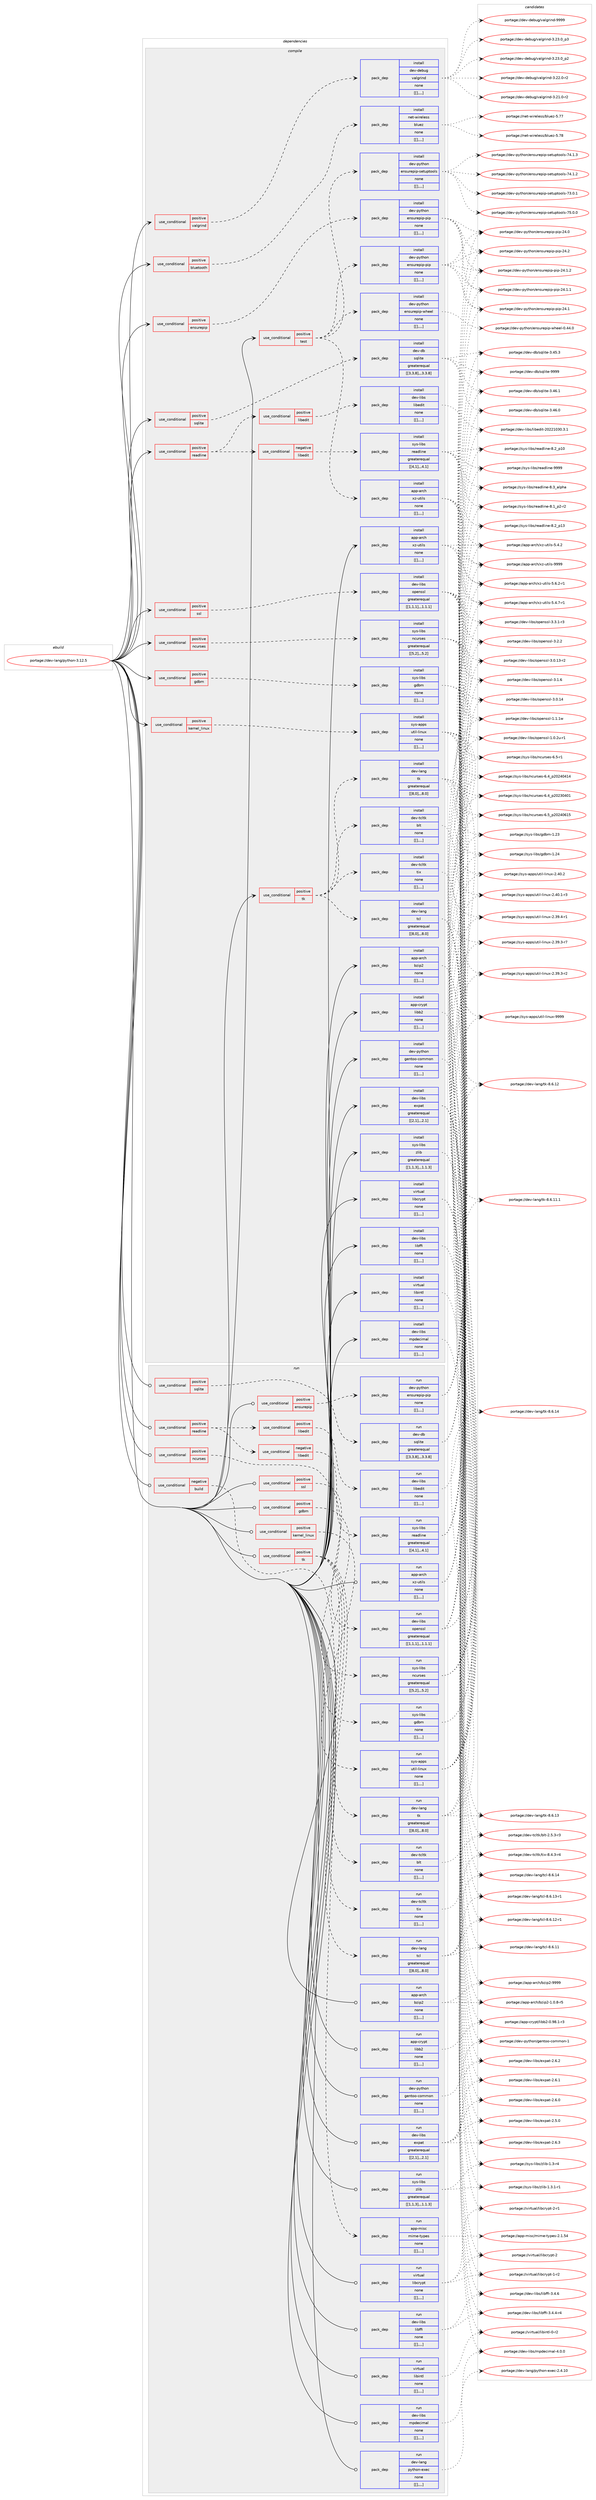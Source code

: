 digraph prolog {

# *************
# Graph options
# *************

newrank=true;
concentrate=true;
compound=true;
graph [rankdir=LR,fontname=Helvetica,fontsize=10,ranksep=1.5];#, ranksep=2.5, nodesep=0.2];
edge  [arrowhead=vee];
node  [fontname=Helvetica,fontsize=10];

# **********
# The ebuild
# **********

subgraph cluster_leftcol {
color=gray;
label=<<i>ebuild</i>>;
id [label="portage://dev-lang/python-3.12.5", color=red, width=4, href="../dev-lang/python-3.12.5.svg"];
}

# ****************
# The dependencies
# ****************

subgraph cluster_midcol {
color=gray;
label=<<i>dependencies</i>>;
subgraph cluster_compile {
fillcolor="#eeeeee";
style=filled;
label=<<i>compile</i>>;
subgraph cond24166 {
dependency101948 [label=<<TABLE BORDER="0" CELLBORDER="1" CELLSPACING="0" CELLPADDING="4"><TR><TD ROWSPAN="3" CELLPADDING="10">use_conditional</TD></TR><TR><TD>positive</TD></TR><TR><TD>bluetooth</TD></TR></TABLE>>, shape=none, color=red];
subgraph pack76703 {
dependency101949 [label=<<TABLE BORDER="0" CELLBORDER="1" CELLSPACING="0" CELLPADDING="4" WIDTH="220"><TR><TD ROWSPAN="6" CELLPADDING="30">pack_dep</TD></TR><TR><TD WIDTH="110">install</TD></TR><TR><TD>net-wireless</TD></TR><TR><TD>bluez</TD></TR><TR><TD>none</TD></TR><TR><TD>[[],,,,]</TD></TR></TABLE>>, shape=none, color=blue];
}
dependency101948:e -> dependency101949:w [weight=20,style="dashed",arrowhead="vee"];
}
id:e -> dependency101948:w [weight=20,style="solid",arrowhead="vee"];
subgraph cond24167 {
dependency101950 [label=<<TABLE BORDER="0" CELLBORDER="1" CELLSPACING="0" CELLPADDING="4"><TR><TD ROWSPAN="3" CELLPADDING="10">use_conditional</TD></TR><TR><TD>positive</TD></TR><TR><TD>ensurepip</TD></TR></TABLE>>, shape=none, color=red];
subgraph pack76704 {
dependency101951 [label=<<TABLE BORDER="0" CELLBORDER="1" CELLSPACING="0" CELLPADDING="4" WIDTH="220"><TR><TD ROWSPAN="6" CELLPADDING="30">pack_dep</TD></TR><TR><TD WIDTH="110">install</TD></TR><TR><TD>dev-python</TD></TR><TR><TD>ensurepip-pip</TD></TR><TR><TD>none</TD></TR><TR><TD>[[],,,,]</TD></TR></TABLE>>, shape=none, color=blue];
}
dependency101950:e -> dependency101951:w [weight=20,style="dashed",arrowhead="vee"];
}
id:e -> dependency101950:w [weight=20,style="solid",arrowhead="vee"];
subgraph cond24168 {
dependency101952 [label=<<TABLE BORDER="0" CELLBORDER="1" CELLSPACING="0" CELLPADDING="4"><TR><TD ROWSPAN="3" CELLPADDING="10">use_conditional</TD></TR><TR><TD>positive</TD></TR><TR><TD>gdbm</TD></TR></TABLE>>, shape=none, color=red];
subgraph pack76705 {
dependency101953 [label=<<TABLE BORDER="0" CELLBORDER="1" CELLSPACING="0" CELLPADDING="4" WIDTH="220"><TR><TD ROWSPAN="6" CELLPADDING="30">pack_dep</TD></TR><TR><TD WIDTH="110">install</TD></TR><TR><TD>sys-libs</TD></TR><TR><TD>gdbm</TD></TR><TR><TD>none</TD></TR><TR><TD>[[],,,,]</TD></TR></TABLE>>, shape=none, color=blue];
}
dependency101952:e -> dependency101953:w [weight=20,style="dashed",arrowhead="vee"];
}
id:e -> dependency101952:w [weight=20,style="solid",arrowhead="vee"];
subgraph cond24169 {
dependency101954 [label=<<TABLE BORDER="0" CELLBORDER="1" CELLSPACING="0" CELLPADDING="4"><TR><TD ROWSPAN="3" CELLPADDING="10">use_conditional</TD></TR><TR><TD>positive</TD></TR><TR><TD>kernel_linux</TD></TR></TABLE>>, shape=none, color=red];
subgraph pack76706 {
dependency101955 [label=<<TABLE BORDER="0" CELLBORDER="1" CELLSPACING="0" CELLPADDING="4" WIDTH="220"><TR><TD ROWSPAN="6" CELLPADDING="30">pack_dep</TD></TR><TR><TD WIDTH="110">install</TD></TR><TR><TD>sys-apps</TD></TR><TR><TD>util-linux</TD></TR><TR><TD>none</TD></TR><TR><TD>[[],,,,]</TD></TR></TABLE>>, shape=none, color=blue];
}
dependency101954:e -> dependency101955:w [weight=20,style="dashed",arrowhead="vee"];
}
id:e -> dependency101954:w [weight=20,style="solid",arrowhead="vee"];
subgraph cond24170 {
dependency101956 [label=<<TABLE BORDER="0" CELLBORDER="1" CELLSPACING="0" CELLPADDING="4"><TR><TD ROWSPAN="3" CELLPADDING="10">use_conditional</TD></TR><TR><TD>positive</TD></TR><TR><TD>ncurses</TD></TR></TABLE>>, shape=none, color=red];
subgraph pack76707 {
dependency101957 [label=<<TABLE BORDER="0" CELLBORDER="1" CELLSPACING="0" CELLPADDING="4" WIDTH="220"><TR><TD ROWSPAN="6" CELLPADDING="30">pack_dep</TD></TR><TR><TD WIDTH="110">install</TD></TR><TR><TD>sys-libs</TD></TR><TR><TD>ncurses</TD></TR><TR><TD>greaterequal</TD></TR><TR><TD>[[5,2],,,5.2]</TD></TR></TABLE>>, shape=none, color=blue];
}
dependency101956:e -> dependency101957:w [weight=20,style="dashed",arrowhead="vee"];
}
id:e -> dependency101956:w [weight=20,style="solid",arrowhead="vee"];
subgraph cond24171 {
dependency101958 [label=<<TABLE BORDER="0" CELLBORDER="1" CELLSPACING="0" CELLPADDING="4"><TR><TD ROWSPAN="3" CELLPADDING="10">use_conditional</TD></TR><TR><TD>positive</TD></TR><TR><TD>readline</TD></TR></TABLE>>, shape=none, color=red];
subgraph cond24172 {
dependency101959 [label=<<TABLE BORDER="0" CELLBORDER="1" CELLSPACING="0" CELLPADDING="4"><TR><TD ROWSPAN="3" CELLPADDING="10">use_conditional</TD></TR><TR><TD>negative</TD></TR><TR><TD>libedit</TD></TR></TABLE>>, shape=none, color=red];
subgraph pack76708 {
dependency101960 [label=<<TABLE BORDER="0" CELLBORDER="1" CELLSPACING="0" CELLPADDING="4" WIDTH="220"><TR><TD ROWSPAN="6" CELLPADDING="30">pack_dep</TD></TR><TR><TD WIDTH="110">install</TD></TR><TR><TD>sys-libs</TD></TR><TR><TD>readline</TD></TR><TR><TD>greaterequal</TD></TR><TR><TD>[[4,1],,,4.1]</TD></TR></TABLE>>, shape=none, color=blue];
}
dependency101959:e -> dependency101960:w [weight=20,style="dashed",arrowhead="vee"];
}
dependency101958:e -> dependency101959:w [weight=20,style="dashed",arrowhead="vee"];
subgraph cond24173 {
dependency101961 [label=<<TABLE BORDER="0" CELLBORDER="1" CELLSPACING="0" CELLPADDING="4"><TR><TD ROWSPAN="3" CELLPADDING="10">use_conditional</TD></TR><TR><TD>positive</TD></TR><TR><TD>libedit</TD></TR></TABLE>>, shape=none, color=red];
subgraph pack76709 {
dependency101962 [label=<<TABLE BORDER="0" CELLBORDER="1" CELLSPACING="0" CELLPADDING="4" WIDTH="220"><TR><TD ROWSPAN="6" CELLPADDING="30">pack_dep</TD></TR><TR><TD WIDTH="110">install</TD></TR><TR><TD>dev-libs</TD></TR><TR><TD>libedit</TD></TR><TR><TD>none</TD></TR><TR><TD>[[],,,,]</TD></TR></TABLE>>, shape=none, color=blue];
}
dependency101961:e -> dependency101962:w [weight=20,style="dashed",arrowhead="vee"];
}
dependency101958:e -> dependency101961:w [weight=20,style="dashed",arrowhead="vee"];
}
id:e -> dependency101958:w [weight=20,style="solid",arrowhead="vee"];
subgraph cond24174 {
dependency101963 [label=<<TABLE BORDER="0" CELLBORDER="1" CELLSPACING="0" CELLPADDING="4"><TR><TD ROWSPAN="3" CELLPADDING="10">use_conditional</TD></TR><TR><TD>positive</TD></TR><TR><TD>sqlite</TD></TR></TABLE>>, shape=none, color=red];
subgraph pack76710 {
dependency101964 [label=<<TABLE BORDER="0" CELLBORDER="1" CELLSPACING="0" CELLPADDING="4" WIDTH="220"><TR><TD ROWSPAN="6" CELLPADDING="30">pack_dep</TD></TR><TR><TD WIDTH="110">install</TD></TR><TR><TD>dev-db</TD></TR><TR><TD>sqlite</TD></TR><TR><TD>greaterequal</TD></TR><TR><TD>[[3,3,8],,,3.3.8]</TD></TR></TABLE>>, shape=none, color=blue];
}
dependency101963:e -> dependency101964:w [weight=20,style="dashed",arrowhead="vee"];
}
id:e -> dependency101963:w [weight=20,style="solid",arrowhead="vee"];
subgraph cond24175 {
dependency101965 [label=<<TABLE BORDER="0" CELLBORDER="1" CELLSPACING="0" CELLPADDING="4"><TR><TD ROWSPAN="3" CELLPADDING="10">use_conditional</TD></TR><TR><TD>positive</TD></TR><TR><TD>ssl</TD></TR></TABLE>>, shape=none, color=red];
subgraph pack76711 {
dependency101966 [label=<<TABLE BORDER="0" CELLBORDER="1" CELLSPACING="0" CELLPADDING="4" WIDTH="220"><TR><TD ROWSPAN="6" CELLPADDING="30">pack_dep</TD></TR><TR><TD WIDTH="110">install</TD></TR><TR><TD>dev-libs</TD></TR><TR><TD>openssl</TD></TR><TR><TD>greaterequal</TD></TR><TR><TD>[[1,1,1],,,1.1.1]</TD></TR></TABLE>>, shape=none, color=blue];
}
dependency101965:e -> dependency101966:w [weight=20,style="dashed",arrowhead="vee"];
}
id:e -> dependency101965:w [weight=20,style="solid",arrowhead="vee"];
subgraph cond24176 {
dependency101967 [label=<<TABLE BORDER="0" CELLBORDER="1" CELLSPACING="0" CELLPADDING="4"><TR><TD ROWSPAN="3" CELLPADDING="10">use_conditional</TD></TR><TR><TD>positive</TD></TR><TR><TD>test</TD></TR></TABLE>>, shape=none, color=red];
subgraph pack76712 {
dependency101968 [label=<<TABLE BORDER="0" CELLBORDER="1" CELLSPACING="0" CELLPADDING="4" WIDTH="220"><TR><TD ROWSPAN="6" CELLPADDING="30">pack_dep</TD></TR><TR><TD WIDTH="110">install</TD></TR><TR><TD>app-arch</TD></TR><TR><TD>xz-utils</TD></TR><TR><TD>none</TD></TR><TR><TD>[[],,,,]</TD></TR></TABLE>>, shape=none, color=blue];
}
dependency101967:e -> dependency101968:w [weight=20,style="dashed",arrowhead="vee"];
subgraph pack76713 {
dependency101969 [label=<<TABLE BORDER="0" CELLBORDER="1" CELLSPACING="0" CELLPADDING="4" WIDTH="220"><TR><TD ROWSPAN="6" CELLPADDING="30">pack_dep</TD></TR><TR><TD WIDTH="110">install</TD></TR><TR><TD>dev-python</TD></TR><TR><TD>ensurepip-pip</TD></TR><TR><TD>none</TD></TR><TR><TD>[[],,,,]</TD></TR></TABLE>>, shape=none, color=blue];
}
dependency101967:e -> dependency101969:w [weight=20,style="dashed",arrowhead="vee"];
subgraph pack76714 {
dependency101970 [label=<<TABLE BORDER="0" CELLBORDER="1" CELLSPACING="0" CELLPADDING="4" WIDTH="220"><TR><TD ROWSPAN="6" CELLPADDING="30">pack_dep</TD></TR><TR><TD WIDTH="110">install</TD></TR><TR><TD>dev-python</TD></TR><TR><TD>ensurepip-setuptools</TD></TR><TR><TD>none</TD></TR><TR><TD>[[],,,,]</TD></TR></TABLE>>, shape=none, color=blue];
}
dependency101967:e -> dependency101970:w [weight=20,style="dashed",arrowhead="vee"];
subgraph pack76715 {
dependency101971 [label=<<TABLE BORDER="0" CELLBORDER="1" CELLSPACING="0" CELLPADDING="4" WIDTH="220"><TR><TD ROWSPAN="6" CELLPADDING="30">pack_dep</TD></TR><TR><TD WIDTH="110">install</TD></TR><TR><TD>dev-python</TD></TR><TR><TD>ensurepip-wheel</TD></TR><TR><TD>none</TD></TR><TR><TD>[[],,,,]</TD></TR></TABLE>>, shape=none, color=blue];
}
dependency101967:e -> dependency101971:w [weight=20,style="dashed",arrowhead="vee"];
}
id:e -> dependency101967:w [weight=20,style="solid",arrowhead="vee"];
subgraph cond24177 {
dependency101972 [label=<<TABLE BORDER="0" CELLBORDER="1" CELLSPACING="0" CELLPADDING="4"><TR><TD ROWSPAN="3" CELLPADDING="10">use_conditional</TD></TR><TR><TD>positive</TD></TR><TR><TD>tk</TD></TR></TABLE>>, shape=none, color=red];
subgraph pack76716 {
dependency101973 [label=<<TABLE BORDER="0" CELLBORDER="1" CELLSPACING="0" CELLPADDING="4" WIDTH="220"><TR><TD ROWSPAN="6" CELLPADDING="30">pack_dep</TD></TR><TR><TD WIDTH="110">install</TD></TR><TR><TD>dev-lang</TD></TR><TR><TD>tcl</TD></TR><TR><TD>greaterequal</TD></TR><TR><TD>[[8,0],,,8.0]</TD></TR></TABLE>>, shape=none, color=blue];
}
dependency101972:e -> dependency101973:w [weight=20,style="dashed",arrowhead="vee"];
subgraph pack76717 {
dependency101974 [label=<<TABLE BORDER="0" CELLBORDER="1" CELLSPACING="0" CELLPADDING="4" WIDTH="220"><TR><TD ROWSPAN="6" CELLPADDING="30">pack_dep</TD></TR><TR><TD WIDTH="110">install</TD></TR><TR><TD>dev-lang</TD></TR><TR><TD>tk</TD></TR><TR><TD>greaterequal</TD></TR><TR><TD>[[8,0],,,8.0]</TD></TR></TABLE>>, shape=none, color=blue];
}
dependency101972:e -> dependency101974:w [weight=20,style="dashed",arrowhead="vee"];
subgraph pack76718 {
dependency101975 [label=<<TABLE BORDER="0" CELLBORDER="1" CELLSPACING="0" CELLPADDING="4" WIDTH="220"><TR><TD ROWSPAN="6" CELLPADDING="30">pack_dep</TD></TR><TR><TD WIDTH="110">install</TD></TR><TR><TD>dev-tcltk</TD></TR><TR><TD>blt</TD></TR><TR><TD>none</TD></TR><TR><TD>[[],,,,]</TD></TR></TABLE>>, shape=none, color=blue];
}
dependency101972:e -> dependency101975:w [weight=20,style="dashed",arrowhead="vee"];
subgraph pack76719 {
dependency101976 [label=<<TABLE BORDER="0" CELLBORDER="1" CELLSPACING="0" CELLPADDING="4" WIDTH="220"><TR><TD ROWSPAN="6" CELLPADDING="30">pack_dep</TD></TR><TR><TD WIDTH="110">install</TD></TR><TR><TD>dev-tcltk</TD></TR><TR><TD>tix</TD></TR><TR><TD>none</TD></TR><TR><TD>[[],,,,]</TD></TR></TABLE>>, shape=none, color=blue];
}
dependency101972:e -> dependency101976:w [weight=20,style="dashed",arrowhead="vee"];
}
id:e -> dependency101972:w [weight=20,style="solid",arrowhead="vee"];
subgraph cond24178 {
dependency101977 [label=<<TABLE BORDER="0" CELLBORDER="1" CELLSPACING="0" CELLPADDING="4"><TR><TD ROWSPAN="3" CELLPADDING="10">use_conditional</TD></TR><TR><TD>positive</TD></TR><TR><TD>valgrind</TD></TR></TABLE>>, shape=none, color=red];
subgraph pack76720 {
dependency101978 [label=<<TABLE BORDER="0" CELLBORDER="1" CELLSPACING="0" CELLPADDING="4" WIDTH="220"><TR><TD ROWSPAN="6" CELLPADDING="30">pack_dep</TD></TR><TR><TD WIDTH="110">install</TD></TR><TR><TD>dev-debug</TD></TR><TR><TD>valgrind</TD></TR><TR><TD>none</TD></TR><TR><TD>[[],,,,]</TD></TR></TABLE>>, shape=none, color=blue];
}
dependency101977:e -> dependency101978:w [weight=20,style="dashed",arrowhead="vee"];
}
id:e -> dependency101977:w [weight=20,style="solid",arrowhead="vee"];
subgraph pack76721 {
dependency101979 [label=<<TABLE BORDER="0" CELLBORDER="1" CELLSPACING="0" CELLPADDING="4" WIDTH="220"><TR><TD ROWSPAN="6" CELLPADDING="30">pack_dep</TD></TR><TR><TD WIDTH="110">install</TD></TR><TR><TD>app-arch</TD></TR><TR><TD>bzip2</TD></TR><TR><TD>none</TD></TR><TR><TD>[[],,,,]</TD></TR></TABLE>>, shape=none, color=blue];
}
id:e -> dependency101979:w [weight=20,style="solid",arrowhead="vee"];
subgraph pack76722 {
dependency101980 [label=<<TABLE BORDER="0" CELLBORDER="1" CELLSPACING="0" CELLPADDING="4" WIDTH="220"><TR><TD ROWSPAN="6" CELLPADDING="30">pack_dep</TD></TR><TR><TD WIDTH="110">install</TD></TR><TR><TD>app-arch</TD></TR><TR><TD>xz-utils</TD></TR><TR><TD>none</TD></TR><TR><TD>[[],,,,]</TD></TR></TABLE>>, shape=none, color=blue];
}
id:e -> dependency101980:w [weight=20,style="solid",arrowhead="vee"];
subgraph pack76723 {
dependency101981 [label=<<TABLE BORDER="0" CELLBORDER="1" CELLSPACING="0" CELLPADDING="4" WIDTH="220"><TR><TD ROWSPAN="6" CELLPADDING="30">pack_dep</TD></TR><TR><TD WIDTH="110">install</TD></TR><TR><TD>app-crypt</TD></TR><TR><TD>libb2</TD></TR><TR><TD>none</TD></TR><TR><TD>[[],,,,]</TD></TR></TABLE>>, shape=none, color=blue];
}
id:e -> dependency101981:w [weight=20,style="solid",arrowhead="vee"];
subgraph pack76724 {
dependency101982 [label=<<TABLE BORDER="0" CELLBORDER="1" CELLSPACING="0" CELLPADDING="4" WIDTH="220"><TR><TD ROWSPAN="6" CELLPADDING="30">pack_dep</TD></TR><TR><TD WIDTH="110">install</TD></TR><TR><TD>dev-libs</TD></TR><TR><TD>expat</TD></TR><TR><TD>greaterequal</TD></TR><TR><TD>[[2,1],,,2.1]</TD></TR></TABLE>>, shape=none, color=blue];
}
id:e -> dependency101982:w [weight=20,style="solid",arrowhead="vee"];
subgraph pack76725 {
dependency101983 [label=<<TABLE BORDER="0" CELLBORDER="1" CELLSPACING="0" CELLPADDING="4" WIDTH="220"><TR><TD ROWSPAN="6" CELLPADDING="30">pack_dep</TD></TR><TR><TD WIDTH="110">install</TD></TR><TR><TD>dev-libs</TD></TR><TR><TD>libffi</TD></TR><TR><TD>none</TD></TR><TR><TD>[[],,,,]</TD></TR></TABLE>>, shape=none, color=blue];
}
id:e -> dependency101983:w [weight=20,style="solid",arrowhead="vee"];
subgraph pack76726 {
dependency101984 [label=<<TABLE BORDER="0" CELLBORDER="1" CELLSPACING="0" CELLPADDING="4" WIDTH="220"><TR><TD ROWSPAN="6" CELLPADDING="30">pack_dep</TD></TR><TR><TD WIDTH="110">install</TD></TR><TR><TD>dev-libs</TD></TR><TR><TD>mpdecimal</TD></TR><TR><TD>none</TD></TR><TR><TD>[[],,,,]</TD></TR></TABLE>>, shape=none, color=blue];
}
id:e -> dependency101984:w [weight=20,style="solid",arrowhead="vee"];
subgraph pack76727 {
dependency101985 [label=<<TABLE BORDER="0" CELLBORDER="1" CELLSPACING="0" CELLPADDING="4" WIDTH="220"><TR><TD ROWSPAN="6" CELLPADDING="30">pack_dep</TD></TR><TR><TD WIDTH="110">install</TD></TR><TR><TD>dev-python</TD></TR><TR><TD>gentoo-common</TD></TR><TR><TD>none</TD></TR><TR><TD>[[],,,,]</TD></TR></TABLE>>, shape=none, color=blue];
}
id:e -> dependency101985:w [weight=20,style="solid",arrowhead="vee"];
subgraph pack76728 {
dependency101986 [label=<<TABLE BORDER="0" CELLBORDER="1" CELLSPACING="0" CELLPADDING="4" WIDTH="220"><TR><TD ROWSPAN="6" CELLPADDING="30">pack_dep</TD></TR><TR><TD WIDTH="110">install</TD></TR><TR><TD>sys-libs</TD></TR><TR><TD>zlib</TD></TR><TR><TD>greaterequal</TD></TR><TR><TD>[[1,1,3],,,1.1.3]</TD></TR></TABLE>>, shape=none, color=blue];
}
id:e -> dependency101986:w [weight=20,style="solid",arrowhead="vee"];
subgraph pack76729 {
dependency101987 [label=<<TABLE BORDER="0" CELLBORDER="1" CELLSPACING="0" CELLPADDING="4" WIDTH="220"><TR><TD ROWSPAN="6" CELLPADDING="30">pack_dep</TD></TR><TR><TD WIDTH="110">install</TD></TR><TR><TD>virtual</TD></TR><TR><TD>libcrypt</TD></TR><TR><TD>none</TD></TR><TR><TD>[[],,,,]</TD></TR></TABLE>>, shape=none, color=blue];
}
id:e -> dependency101987:w [weight=20,style="solid",arrowhead="vee"];
subgraph pack76730 {
dependency101988 [label=<<TABLE BORDER="0" CELLBORDER="1" CELLSPACING="0" CELLPADDING="4" WIDTH="220"><TR><TD ROWSPAN="6" CELLPADDING="30">pack_dep</TD></TR><TR><TD WIDTH="110">install</TD></TR><TR><TD>virtual</TD></TR><TR><TD>libintl</TD></TR><TR><TD>none</TD></TR><TR><TD>[[],,,,]</TD></TR></TABLE>>, shape=none, color=blue];
}
id:e -> dependency101988:w [weight=20,style="solid",arrowhead="vee"];
}
subgraph cluster_compileandrun {
fillcolor="#eeeeee";
style=filled;
label=<<i>compile and run</i>>;
}
subgraph cluster_run {
fillcolor="#eeeeee";
style=filled;
label=<<i>run</i>>;
subgraph cond24179 {
dependency101989 [label=<<TABLE BORDER="0" CELLBORDER="1" CELLSPACING="0" CELLPADDING="4"><TR><TD ROWSPAN="3" CELLPADDING="10">use_conditional</TD></TR><TR><TD>negative</TD></TR><TR><TD>build</TD></TR></TABLE>>, shape=none, color=red];
subgraph pack76731 {
dependency101990 [label=<<TABLE BORDER="0" CELLBORDER="1" CELLSPACING="0" CELLPADDING="4" WIDTH="220"><TR><TD ROWSPAN="6" CELLPADDING="30">pack_dep</TD></TR><TR><TD WIDTH="110">run</TD></TR><TR><TD>app-misc</TD></TR><TR><TD>mime-types</TD></TR><TR><TD>none</TD></TR><TR><TD>[[],,,,]</TD></TR></TABLE>>, shape=none, color=blue];
}
dependency101989:e -> dependency101990:w [weight=20,style="dashed",arrowhead="vee"];
}
id:e -> dependency101989:w [weight=20,style="solid",arrowhead="odot"];
subgraph cond24180 {
dependency101991 [label=<<TABLE BORDER="0" CELLBORDER="1" CELLSPACING="0" CELLPADDING="4"><TR><TD ROWSPAN="3" CELLPADDING="10">use_conditional</TD></TR><TR><TD>positive</TD></TR><TR><TD>ensurepip</TD></TR></TABLE>>, shape=none, color=red];
subgraph pack76732 {
dependency101992 [label=<<TABLE BORDER="0" CELLBORDER="1" CELLSPACING="0" CELLPADDING="4" WIDTH="220"><TR><TD ROWSPAN="6" CELLPADDING="30">pack_dep</TD></TR><TR><TD WIDTH="110">run</TD></TR><TR><TD>dev-python</TD></TR><TR><TD>ensurepip-pip</TD></TR><TR><TD>none</TD></TR><TR><TD>[[],,,,]</TD></TR></TABLE>>, shape=none, color=blue];
}
dependency101991:e -> dependency101992:w [weight=20,style="dashed",arrowhead="vee"];
}
id:e -> dependency101991:w [weight=20,style="solid",arrowhead="odot"];
subgraph cond24181 {
dependency101993 [label=<<TABLE BORDER="0" CELLBORDER="1" CELLSPACING="0" CELLPADDING="4"><TR><TD ROWSPAN="3" CELLPADDING="10">use_conditional</TD></TR><TR><TD>positive</TD></TR><TR><TD>gdbm</TD></TR></TABLE>>, shape=none, color=red];
subgraph pack76733 {
dependency101994 [label=<<TABLE BORDER="0" CELLBORDER="1" CELLSPACING="0" CELLPADDING="4" WIDTH="220"><TR><TD ROWSPAN="6" CELLPADDING="30">pack_dep</TD></TR><TR><TD WIDTH="110">run</TD></TR><TR><TD>sys-libs</TD></TR><TR><TD>gdbm</TD></TR><TR><TD>none</TD></TR><TR><TD>[[],,,,]</TD></TR></TABLE>>, shape=none, color=blue];
}
dependency101993:e -> dependency101994:w [weight=20,style="dashed",arrowhead="vee"];
}
id:e -> dependency101993:w [weight=20,style="solid",arrowhead="odot"];
subgraph cond24182 {
dependency101995 [label=<<TABLE BORDER="0" CELLBORDER="1" CELLSPACING="0" CELLPADDING="4"><TR><TD ROWSPAN="3" CELLPADDING="10">use_conditional</TD></TR><TR><TD>positive</TD></TR><TR><TD>kernel_linux</TD></TR></TABLE>>, shape=none, color=red];
subgraph pack76734 {
dependency101996 [label=<<TABLE BORDER="0" CELLBORDER="1" CELLSPACING="0" CELLPADDING="4" WIDTH="220"><TR><TD ROWSPAN="6" CELLPADDING="30">pack_dep</TD></TR><TR><TD WIDTH="110">run</TD></TR><TR><TD>sys-apps</TD></TR><TR><TD>util-linux</TD></TR><TR><TD>none</TD></TR><TR><TD>[[],,,,]</TD></TR></TABLE>>, shape=none, color=blue];
}
dependency101995:e -> dependency101996:w [weight=20,style="dashed",arrowhead="vee"];
}
id:e -> dependency101995:w [weight=20,style="solid",arrowhead="odot"];
subgraph cond24183 {
dependency101997 [label=<<TABLE BORDER="0" CELLBORDER="1" CELLSPACING="0" CELLPADDING="4"><TR><TD ROWSPAN="3" CELLPADDING="10">use_conditional</TD></TR><TR><TD>positive</TD></TR><TR><TD>ncurses</TD></TR></TABLE>>, shape=none, color=red];
subgraph pack76735 {
dependency101998 [label=<<TABLE BORDER="0" CELLBORDER="1" CELLSPACING="0" CELLPADDING="4" WIDTH="220"><TR><TD ROWSPAN="6" CELLPADDING="30">pack_dep</TD></TR><TR><TD WIDTH="110">run</TD></TR><TR><TD>sys-libs</TD></TR><TR><TD>ncurses</TD></TR><TR><TD>greaterequal</TD></TR><TR><TD>[[5,2],,,5.2]</TD></TR></TABLE>>, shape=none, color=blue];
}
dependency101997:e -> dependency101998:w [weight=20,style="dashed",arrowhead="vee"];
}
id:e -> dependency101997:w [weight=20,style="solid",arrowhead="odot"];
subgraph cond24184 {
dependency101999 [label=<<TABLE BORDER="0" CELLBORDER="1" CELLSPACING="0" CELLPADDING="4"><TR><TD ROWSPAN="3" CELLPADDING="10">use_conditional</TD></TR><TR><TD>positive</TD></TR><TR><TD>readline</TD></TR></TABLE>>, shape=none, color=red];
subgraph cond24185 {
dependency102000 [label=<<TABLE BORDER="0" CELLBORDER="1" CELLSPACING="0" CELLPADDING="4"><TR><TD ROWSPAN="3" CELLPADDING="10">use_conditional</TD></TR><TR><TD>negative</TD></TR><TR><TD>libedit</TD></TR></TABLE>>, shape=none, color=red];
subgraph pack76736 {
dependency102001 [label=<<TABLE BORDER="0" CELLBORDER="1" CELLSPACING="0" CELLPADDING="4" WIDTH="220"><TR><TD ROWSPAN="6" CELLPADDING="30">pack_dep</TD></TR><TR><TD WIDTH="110">run</TD></TR><TR><TD>sys-libs</TD></TR><TR><TD>readline</TD></TR><TR><TD>greaterequal</TD></TR><TR><TD>[[4,1],,,4.1]</TD></TR></TABLE>>, shape=none, color=blue];
}
dependency102000:e -> dependency102001:w [weight=20,style="dashed",arrowhead="vee"];
}
dependency101999:e -> dependency102000:w [weight=20,style="dashed",arrowhead="vee"];
subgraph cond24186 {
dependency102002 [label=<<TABLE BORDER="0" CELLBORDER="1" CELLSPACING="0" CELLPADDING="4"><TR><TD ROWSPAN="3" CELLPADDING="10">use_conditional</TD></TR><TR><TD>positive</TD></TR><TR><TD>libedit</TD></TR></TABLE>>, shape=none, color=red];
subgraph pack76737 {
dependency102003 [label=<<TABLE BORDER="0" CELLBORDER="1" CELLSPACING="0" CELLPADDING="4" WIDTH="220"><TR><TD ROWSPAN="6" CELLPADDING="30">pack_dep</TD></TR><TR><TD WIDTH="110">run</TD></TR><TR><TD>dev-libs</TD></TR><TR><TD>libedit</TD></TR><TR><TD>none</TD></TR><TR><TD>[[],,,,]</TD></TR></TABLE>>, shape=none, color=blue];
}
dependency102002:e -> dependency102003:w [weight=20,style="dashed",arrowhead="vee"];
}
dependency101999:e -> dependency102002:w [weight=20,style="dashed",arrowhead="vee"];
}
id:e -> dependency101999:w [weight=20,style="solid",arrowhead="odot"];
subgraph cond24187 {
dependency102004 [label=<<TABLE BORDER="0" CELLBORDER="1" CELLSPACING="0" CELLPADDING="4"><TR><TD ROWSPAN="3" CELLPADDING="10">use_conditional</TD></TR><TR><TD>positive</TD></TR><TR><TD>sqlite</TD></TR></TABLE>>, shape=none, color=red];
subgraph pack76738 {
dependency102005 [label=<<TABLE BORDER="0" CELLBORDER="1" CELLSPACING="0" CELLPADDING="4" WIDTH="220"><TR><TD ROWSPAN="6" CELLPADDING="30">pack_dep</TD></TR><TR><TD WIDTH="110">run</TD></TR><TR><TD>dev-db</TD></TR><TR><TD>sqlite</TD></TR><TR><TD>greaterequal</TD></TR><TR><TD>[[3,3,8],,,3.3.8]</TD></TR></TABLE>>, shape=none, color=blue];
}
dependency102004:e -> dependency102005:w [weight=20,style="dashed",arrowhead="vee"];
}
id:e -> dependency102004:w [weight=20,style="solid",arrowhead="odot"];
subgraph cond24188 {
dependency102006 [label=<<TABLE BORDER="0" CELLBORDER="1" CELLSPACING="0" CELLPADDING="4"><TR><TD ROWSPAN="3" CELLPADDING="10">use_conditional</TD></TR><TR><TD>positive</TD></TR><TR><TD>ssl</TD></TR></TABLE>>, shape=none, color=red];
subgraph pack76739 {
dependency102007 [label=<<TABLE BORDER="0" CELLBORDER="1" CELLSPACING="0" CELLPADDING="4" WIDTH="220"><TR><TD ROWSPAN="6" CELLPADDING="30">pack_dep</TD></TR><TR><TD WIDTH="110">run</TD></TR><TR><TD>dev-libs</TD></TR><TR><TD>openssl</TD></TR><TR><TD>greaterequal</TD></TR><TR><TD>[[1,1,1],,,1.1.1]</TD></TR></TABLE>>, shape=none, color=blue];
}
dependency102006:e -> dependency102007:w [weight=20,style="dashed",arrowhead="vee"];
}
id:e -> dependency102006:w [weight=20,style="solid",arrowhead="odot"];
subgraph cond24189 {
dependency102008 [label=<<TABLE BORDER="0" CELLBORDER="1" CELLSPACING="0" CELLPADDING="4"><TR><TD ROWSPAN="3" CELLPADDING="10">use_conditional</TD></TR><TR><TD>positive</TD></TR><TR><TD>tk</TD></TR></TABLE>>, shape=none, color=red];
subgraph pack76740 {
dependency102009 [label=<<TABLE BORDER="0" CELLBORDER="1" CELLSPACING="0" CELLPADDING="4" WIDTH="220"><TR><TD ROWSPAN="6" CELLPADDING="30">pack_dep</TD></TR><TR><TD WIDTH="110">run</TD></TR><TR><TD>dev-lang</TD></TR><TR><TD>tcl</TD></TR><TR><TD>greaterequal</TD></TR><TR><TD>[[8,0],,,8.0]</TD></TR></TABLE>>, shape=none, color=blue];
}
dependency102008:e -> dependency102009:w [weight=20,style="dashed",arrowhead="vee"];
subgraph pack76741 {
dependency102010 [label=<<TABLE BORDER="0" CELLBORDER="1" CELLSPACING="0" CELLPADDING="4" WIDTH="220"><TR><TD ROWSPAN="6" CELLPADDING="30">pack_dep</TD></TR><TR><TD WIDTH="110">run</TD></TR><TR><TD>dev-lang</TD></TR><TR><TD>tk</TD></TR><TR><TD>greaterequal</TD></TR><TR><TD>[[8,0],,,8.0]</TD></TR></TABLE>>, shape=none, color=blue];
}
dependency102008:e -> dependency102010:w [weight=20,style="dashed",arrowhead="vee"];
subgraph pack76742 {
dependency102011 [label=<<TABLE BORDER="0" CELLBORDER="1" CELLSPACING="0" CELLPADDING="4" WIDTH="220"><TR><TD ROWSPAN="6" CELLPADDING="30">pack_dep</TD></TR><TR><TD WIDTH="110">run</TD></TR><TR><TD>dev-tcltk</TD></TR><TR><TD>blt</TD></TR><TR><TD>none</TD></TR><TR><TD>[[],,,,]</TD></TR></TABLE>>, shape=none, color=blue];
}
dependency102008:e -> dependency102011:w [weight=20,style="dashed",arrowhead="vee"];
subgraph pack76743 {
dependency102012 [label=<<TABLE BORDER="0" CELLBORDER="1" CELLSPACING="0" CELLPADDING="4" WIDTH="220"><TR><TD ROWSPAN="6" CELLPADDING="30">pack_dep</TD></TR><TR><TD WIDTH="110">run</TD></TR><TR><TD>dev-tcltk</TD></TR><TR><TD>tix</TD></TR><TR><TD>none</TD></TR><TR><TD>[[],,,,]</TD></TR></TABLE>>, shape=none, color=blue];
}
dependency102008:e -> dependency102012:w [weight=20,style="dashed",arrowhead="vee"];
}
id:e -> dependency102008:w [weight=20,style="solid",arrowhead="odot"];
subgraph pack76744 {
dependency102013 [label=<<TABLE BORDER="0" CELLBORDER="1" CELLSPACING="0" CELLPADDING="4" WIDTH="220"><TR><TD ROWSPAN="6" CELLPADDING="30">pack_dep</TD></TR><TR><TD WIDTH="110">run</TD></TR><TR><TD>app-arch</TD></TR><TR><TD>bzip2</TD></TR><TR><TD>none</TD></TR><TR><TD>[[],,,,]</TD></TR></TABLE>>, shape=none, color=blue];
}
id:e -> dependency102013:w [weight=20,style="solid",arrowhead="odot"];
subgraph pack76745 {
dependency102014 [label=<<TABLE BORDER="0" CELLBORDER="1" CELLSPACING="0" CELLPADDING="4" WIDTH="220"><TR><TD ROWSPAN="6" CELLPADDING="30">pack_dep</TD></TR><TR><TD WIDTH="110">run</TD></TR><TR><TD>app-arch</TD></TR><TR><TD>xz-utils</TD></TR><TR><TD>none</TD></TR><TR><TD>[[],,,,]</TD></TR></TABLE>>, shape=none, color=blue];
}
id:e -> dependency102014:w [weight=20,style="solid",arrowhead="odot"];
subgraph pack76746 {
dependency102015 [label=<<TABLE BORDER="0" CELLBORDER="1" CELLSPACING="0" CELLPADDING="4" WIDTH="220"><TR><TD ROWSPAN="6" CELLPADDING="30">pack_dep</TD></TR><TR><TD WIDTH="110">run</TD></TR><TR><TD>app-crypt</TD></TR><TR><TD>libb2</TD></TR><TR><TD>none</TD></TR><TR><TD>[[],,,,]</TD></TR></TABLE>>, shape=none, color=blue];
}
id:e -> dependency102015:w [weight=20,style="solid",arrowhead="odot"];
subgraph pack76747 {
dependency102016 [label=<<TABLE BORDER="0" CELLBORDER="1" CELLSPACING="0" CELLPADDING="4" WIDTH="220"><TR><TD ROWSPAN="6" CELLPADDING="30">pack_dep</TD></TR><TR><TD WIDTH="110">run</TD></TR><TR><TD>dev-lang</TD></TR><TR><TD>python-exec</TD></TR><TR><TD>none</TD></TR><TR><TD>[[],,,,]</TD></TR></TABLE>>, shape=none, color=blue];
}
id:e -> dependency102016:w [weight=20,style="solid",arrowhead="odot"];
subgraph pack76748 {
dependency102017 [label=<<TABLE BORDER="0" CELLBORDER="1" CELLSPACING="0" CELLPADDING="4" WIDTH="220"><TR><TD ROWSPAN="6" CELLPADDING="30">pack_dep</TD></TR><TR><TD WIDTH="110">run</TD></TR><TR><TD>dev-libs</TD></TR><TR><TD>expat</TD></TR><TR><TD>greaterequal</TD></TR><TR><TD>[[2,1],,,2.1]</TD></TR></TABLE>>, shape=none, color=blue];
}
id:e -> dependency102017:w [weight=20,style="solid",arrowhead="odot"];
subgraph pack76749 {
dependency102018 [label=<<TABLE BORDER="0" CELLBORDER="1" CELLSPACING="0" CELLPADDING="4" WIDTH="220"><TR><TD ROWSPAN="6" CELLPADDING="30">pack_dep</TD></TR><TR><TD WIDTH="110">run</TD></TR><TR><TD>dev-libs</TD></TR><TR><TD>libffi</TD></TR><TR><TD>none</TD></TR><TR><TD>[[],,,,]</TD></TR></TABLE>>, shape=none, color=blue];
}
id:e -> dependency102018:w [weight=20,style="solid",arrowhead="odot"];
subgraph pack76750 {
dependency102019 [label=<<TABLE BORDER="0" CELLBORDER="1" CELLSPACING="0" CELLPADDING="4" WIDTH="220"><TR><TD ROWSPAN="6" CELLPADDING="30">pack_dep</TD></TR><TR><TD WIDTH="110">run</TD></TR><TR><TD>dev-libs</TD></TR><TR><TD>mpdecimal</TD></TR><TR><TD>none</TD></TR><TR><TD>[[],,,,]</TD></TR></TABLE>>, shape=none, color=blue];
}
id:e -> dependency102019:w [weight=20,style="solid",arrowhead="odot"];
subgraph pack76751 {
dependency102020 [label=<<TABLE BORDER="0" CELLBORDER="1" CELLSPACING="0" CELLPADDING="4" WIDTH="220"><TR><TD ROWSPAN="6" CELLPADDING="30">pack_dep</TD></TR><TR><TD WIDTH="110">run</TD></TR><TR><TD>dev-python</TD></TR><TR><TD>gentoo-common</TD></TR><TR><TD>none</TD></TR><TR><TD>[[],,,,]</TD></TR></TABLE>>, shape=none, color=blue];
}
id:e -> dependency102020:w [weight=20,style="solid",arrowhead="odot"];
subgraph pack76752 {
dependency102021 [label=<<TABLE BORDER="0" CELLBORDER="1" CELLSPACING="0" CELLPADDING="4" WIDTH="220"><TR><TD ROWSPAN="6" CELLPADDING="30">pack_dep</TD></TR><TR><TD WIDTH="110">run</TD></TR><TR><TD>sys-libs</TD></TR><TR><TD>zlib</TD></TR><TR><TD>greaterequal</TD></TR><TR><TD>[[1,1,3],,,1.1.3]</TD></TR></TABLE>>, shape=none, color=blue];
}
id:e -> dependency102021:w [weight=20,style="solid",arrowhead="odot"];
subgraph pack76753 {
dependency102022 [label=<<TABLE BORDER="0" CELLBORDER="1" CELLSPACING="0" CELLPADDING="4" WIDTH="220"><TR><TD ROWSPAN="6" CELLPADDING="30">pack_dep</TD></TR><TR><TD WIDTH="110">run</TD></TR><TR><TD>virtual</TD></TR><TR><TD>libcrypt</TD></TR><TR><TD>none</TD></TR><TR><TD>[[],,,,]</TD></TR></TABLE>>, shape=none, color=blue];
}
id:e -> dependency102022:w [weight=20,style="solid",arrowhead="odot"];
subgraph pack76754 {
dependency102023 [label=<<TABLE BORDER="0" CELLBORDER="1" CELLSPACING="0" CELLPADDING="4" WIDTH="220"><TR><TD ROWSPAN="6" CELLPADDING="30">pack_dep</TD></TR><TR><TD WIDTH="110">run</TD></TR><TR><TD>virtual</TD></TR><TR><TD>libintl</TD></TR><TR><TD>none</TD></TR><TR><TD>[[],,,,]</TD></TR></TABLE>>, shape=none, color=blue];
}
id:e -> dependency102023:w [weight=20,style="solid",arrowhead="odot"];
}
}

# **************
# The candidates
# **************

subgraph cluster_choices {
rank=same;
color=gray;
label=<<i>candidates</i>>;

subgraph choice76703 {
color=black;
nodesep=1;
choice1101011164511910511410110810111511547981081171011224553465556 [label="portage://net-wireless/bluez-5.78", color=red, width=4,href="../net-wireless/bluez-5.78.svg"];
choice1101011164511910511410110810111511547981081171011224553465555 [label="portage://net-wireless/bluez-5.77", color=red, width=4,href="../net-wireless/bluez-5.77.svg"];
dependency101949:e -> choice1101011164511910511410110810111511547981081171011224553465556:w [style=dotted,weight="100"];
dependency101949:e -> choice1101011164511910511410110810111511547981081171011224553465555:w [style=dotted,weight="100"];
}
subgraph choice76704 {
color=black;
nodesep=1;
choice1001011184511212111610411111047101110115117114101112105112451121051124550524650 [label="portage://dev-python/ensurepip-pip-24.2", color=red, width=4,href="../dev-python/ensurepip-pip-24.2.svg"];
choice10010111845112121116104111110471011101151171141011121051124511210511245505246494650 [label="portage://dev-python/ensurepip-pip-24.1.2", color=red, width=4,href="../dev-python/ensurepip-pip-24.1.2.svg"];
choice10010111845112121116104111110471011101151171141011121051124511210511245505246494649 [label="portage://dev-python/ensurepip-pip-24.1.1", color=red, width=4,href="../dev-python/ensurepip-pip-24.1.1.svg"];
choice1001011184511212111610411111047101110115117114101112105112451121051124550524649 [label="portage://dev-python/ensurepip-pip-24.1", color=red, width=4,href="../dev-python/ensurepip-pip-24.1.svg"];
choice1001011184511212111610411111047101110115117114101112105112451121051124550524648 [label="portage://dev-python/ensurepip-pip-24.0", color=red, width=4,href="../dev-python/ensurepip-pip-24.0.svg"];
dependency101951:e -> choice1001011184511212111610411111047101110115117114101112105112451121051124550524650:w [style=dotted,weight="100"];
dependency101951:e -> choice10010111845112121116104111110471011101151171141011121051124511210511245505246494650:w [style=dotted,weight="100"];
dependency101951:e -> choice10010111845112121116104111110471011101151171141011121051124511210511245505246494649:w [style=dotted,weight="100"];
dependency101951:e -> choice1001011184511212111610411111047101110115117114101112105112451121051124550524649:w [style=dotted,weight="100"];
dependency101951:e -> choice1001011184511212111610411111047101110115117114101112105112451121051124550524648:w [style=dotted,weight="100"];
}
subgraph choice76705 {
color=black;
nodesep=1;
choice115121115451081059811547103100981094549465052 [label="portage://sys-libs/gdbm-1.24", color=red, width=4,href="../sys-libs/gdbm-1.24.svg"];
choice115121115451081059811547103100981094549465051 [label="portage://sys-libs/gdbm-1.23", color=red, width=4,href="../sys-libs/gdbm-1.23.svg"];
dependency101953:e -> choice115121115451081059811547103100981094549465052:w [style=dotted,weight="100"];
dependency101953:e -> choice115121115451081059811547103100981094549465051:w [style=dotted,weight="100"];
}
subgraph choice76706 {
color=black;
nodesep=1;
choice115121115459711211211547117116105108451081051101171204557575757 [label="portage://sys-apps/util-linux-9999", color=red, width=4,href="../sys-apps/util-linux-9999.svg"];
choice1151211154597112112115471171161051084510810511011712045504652484650 [label="portage://sys-apps/util-linux-2.40.2", color=red, width=4,href="../sys-apps/util-linux-2.40.2.svg"];
choice11512111545971121121154711711610510845108105110117120455046524846494511451 [label="portage://sys-apps/util-linux-2.40.1-r3", color=red, width=4,href="../sys-apps/util-linux-2.40.1-r3.svg"];
choice11512111545971121121154711711610510845108105110117120455046515746524511449 [label="portage://sys-apps/util-linux-2.39.4-r1", color=red, width=4,href="../sys-apps/util-linux-2.39.4-r1.svg"];
choice11512111545971121121154711711610510845108105110117120455046515746514511455 [label="portage://sys-apps/util-linux-2.39.3-r7", color=red, width=4,href="../sys-apps/util-linux-2.39.3-r7.svg"];
choice11512111545971121121154711711610510845108105110117120455046515746514511450 [label="portage://sys-apps/util-linux-2.39.3-r2", color=red, width=4,href="../sys-apps/util-linux-2.39.3-r2.svg"];
dependency101955:e -> choice115121115459711211211547117116105108451081051101171204557575757:w [style=dotted,weight="100"];
dependency101955:e -> choice1151211154597112112115471171161051084510810511011712045504652484650:w [style=dotted,weight="100"];
dependency101955:e -> choice11512111545971121121154711711610510845108105110117120455046524846494511451:w [style=dotted,weight="100"];
dependency101955:e -> choice11512111545971121121154711711610510845108105110117120455046515746524511449:w [style=dotted,weight="100"];
dependency101955:e -> choice11512111545971121121154711711610510845108105110117120455046515746514511455:w [style=dotted,weight="100"];
dependency101955:e -> choice11512111545971121121154711711610510845108105110117120455046515746514511450:w [style=dotted,weight="100"];
}
subgraph choice76707 {
color=black;
nodesep=1;
choice1151211154510810598115471109911711411510111545544653951125048505248544953 [label="portage://sys-libs/ncurses-6.5_p20240615", color=red, width=4,href="../sys-libs/ncurses-6.5_p20240615.svg"];
choice11512111545108105981154711099117114115101115455446534511449 [label="portage://sys-libs/ncurses-6.5-r1", color=red, width=4,href="../sys-libs/ncurses-6.5-r1.svg"];
choice1151211154510810598115471109911711411510111545544652951125048505248524952 [label="portage://sys-libs/ncurses-6.4_p20240414", color=red, width=4,href="../sys-libs/ncurses-6.4_p20240414.svg"];
choice1151211154510810598115471109911711411510111545544652951125048505148524849 [label="portage://sys-libs/ncurses-6.4_p20230401", color=red, width=4,href="../sys-libs/ncurses-6.4_p20230401.svg"];
dependency101957:e -> choice1151211154510810598115471109911711411510111545544653951125048505248544953:w [style=dotted,weight="100"];
dependency101957:e -> choice11512111545108105981154711099117114115101115455446534511449:w [style=dotted,weight="100"];
dependency101957:e -> choice1151211154510810598115471109911711411510111545544652951125048505248524952:w [style=dotted,weight="100"];
dependency101957:e -> choice1151211154510810598115471109911711411510111545544652951125048505148524849:w [style=dotted,weight="100"];
}
subgraph choice76708 {
color=black;
nodesep=1;
choice115121115451081059811547114101971001081051101014557575757 [label="portage://sys-libs/readline-9999", color=red, width=4,href="../sys-libs/readline-9999.svg"];
choice1151211154510810598115471141019710010810511010145564651959710811210497 [label="portage://sys-libs/readline-8.3_alpha", color=red, width=4,href="../sys-libs/readline-8.3_alpha.svg"];
choice1151211154510810598115471141019710010810511010145564650951124951 [label="portage://sys-libs/readline-8.2_p13", color=red, width=4,href="../sys-libs/readline-8.2_p13.svg"];
choice1151211154510810598115471141019710010810511010145564650951124948 [label="portage://sys-libs/readline-8.2_p10", color=red, width=4,href="../sys-libs/readline-8.2_p10.svg"];
choice115121115451081059811547114101971001081051101014556464995112504511450 [label="portage://sys-libs/readline-8.1_p2-r2", color=red, width=4,href="../sys-libs/readline-8.1_p2-r2.svg"];
dependency101960:e -> choice115121115451081059811547114101971001081051101014557575757:w [style=dotted,weight="100"];
dependency101960:e -> choice1151211154510810598115471141019710010810511010145564651959710811210497:w [style=dotted,weight="100"];
dependency101960:e -> choice1151211154510810598115471141019710010810511010145564650951124951:w [style=dotted,weight="100"];
dependency101960:e -> choice1151211154510810598115471141019710010810511010145564650951124948:w [style=dotted,weight="100"];
dependency101960:e -> choice115121115451081059811547114101971001081051101014556464995112504511450:w [style=dotted,weight="100"];
}
subgraph choice76709 {
color=black;
nodesep=1;
choice1001011184510810598115471081059810110010511645504850504948514846514649 [label="portage://dev-libs/libedit-20221030.3.1", color=red, width=4,href="../dev-libs/libedit-20221030.3.1.svg"];
dependency101962:e -> choice1001011184510810598115471081059810110010511645504850504948514846514649:w [style=dotted,weight="100"];
}
subgraph choice76710 {
color=black;
nodesep=1;
choice1001011184510098471151131081051161014557575757 [label="portage://dev-db/sqlite-9999", color=red, width=4,href="../dev-db/sqlite-9999.svg"];
choice10010111845100984711511310810511610145514652544649 [label="portage://dev-db/sqlite-3.46.1", color=red, width=4,href="../dev-db/sqlite-3.46.1.svg"];
choice10010111845100984711511310810511610145514652544648 [label="portage://dev-db/sqlite-3.46.0", color=red, width=4,href="../dev-db/sqlite-3.46.0.svg"];
choice10010111845100984711511310810511610145514652534651 [label="portage://dev-db/sqlite-3.45.3", color=red, width=4,href="../dev-db/sqlite-3.45.3.svg"];
dependency101964:e -> choice1001011184510098471151131081051161014557575757:w [style=dotted,weight="100"];
dependency101964:e -> choice10010111845100984711511310810511610145514652544649:w [style=dotted,weight="100"];
dependency101964:e -> choice10010111845100984711511310810511610145514652544648:w [style=dotted,weight="100"];
dependency101964:e -> choice10010111845100984711511310810511610145514652534651:w [style=dotted,weight="100"];
}
subgraph choice76711 {
color=black;
nodesep=1;
choice1001011184510810598115471111121011101151151084551465146494511451 [label="portage://dev-libs/openssl-3.3.1-r3", color=red, width=4,href="../dev-libs/openssl-3.3.1-r3.svg"];
choice100101118451081059811547111112101110115115108455146504650 [label="portage://dev-libs/openssl-3.2.2", color=red, width=4,href="../dev-libs/openssl-3.2.2.svg"];
choice100101118451081059811547111112101110115115108455146494654 [label="portage://dev-libs/openssl-3.1.6", color=red, width=4,href="../dev-libs/openssl-3.1.6.svg"];
choice10010111845108105981154711111210111011511510845514648464952 [label="portage://dev-libs/openssl-3.0.14", color=red, width=4,href="../dev-libs/openssl-3.0.14.svg"];
choice100101118451081059811547111112101110115115108455146484649514511450 [label="portage://dev-libs/openssl-3.0.13-r2", color=red, width=4,href="../dev-libs/openssl-3.0.13-r2.svg"];
choice100101118451081059811547111112101110115115108454946494649119 [label="portage://dev-libs/openssl-1.1.1w", color=red, width=4,href="../dev-libs/openssl-1.1.1w.svg"];
choice1001011184510810598115471111121011101151151084549464846501174511449 [label="portage://dev-libs/openssl-1.0.2u-r1", color=red, width=4,href="../dev-libs/openssl-1.0.2u-r1.svg"];
dependency101966:e -> choice1001011184510810598115471111121011101151151084551465146494511451:w [style=dotted,weight="100"];
dependency101966:e -> choice100101118451081059811547111112101110115115108455146504650:w [style=dotted,weight="100"];
dependency101966:e -> choice100101118451081059811547111112101110115115108455146494654:w [style=dotted,weight="100"];
dependency101966:e -> choice10010111845108105981154711111210111011511510845514648464952:w [style=dotted,weight="100"];
dependency101966:e -> choice100101118451081059811547111112101110115115108455146484649514511450:w [style=dotted,weight="100"];
dependency101966:e -> choice100101118451081059811547111112101110115115108454946494649119:w [style=dotted,weight="100"];
dependency101966:e -> choice1001011184510810598115471111121011101151151084549464846501174511449:w [style=dotted,weight="100"];
}
subgraph choice76712 {
color=black;
nodesep=1;
choice9711211245971149910447120122451171161051081154557575757 [label="portage://app-arch/xz-utils-9999", color=red, width=4,href="../app-arch/xz-utils-9999.svg"];
choice9711211245971149910447120122451171161051081154553465446504511449 [label="portage://app-arch/xz-utils-5.6.2-r1", color=red, width=4,href="../app-arch/xz-utils-5.6.2-r1.svg"];
choice9711211245971149910447120122451171161051081154553465246554511449 [label="portage://app-arch/xz-utils-5.4.7-r1", color=red, width=4,href="../app-arch/xz-utils-5.4.7-r1.svg"];
choice971121124597114991044712012245117116105108115455346524650 [label="portage://app-arch/xz-utils-5.4.2", color=red, width=4,href="../app-arch/xz-utils-5.4.2.svg"];
dependency101968:e -> choice9711211245971149910447120122451171161051081154557575757:w [style=dotted,weight="100"];
dependency101968:e -> choice9711211245971149910447120122451171161051081154553465446504511449:w [style=dotted,weight="100"];
dependency101968:e -> choice9711211245971149910447120122451171161051081154553465246554511449:w [style=dotted,weight="100"];
dependency101968:e -> choice971121124597114991044712012245117116105108115455346524650:w [style=dotted,weight="100"];
}
subgraph choice76713 {
color=black;
nodesep=1;
choice1001011184511212111610411111047101110115117114101112105112451121051124550524650 [label="portage://dev-python/ensurepip-pip-24.2", color=red, width=4,href="../dev-python/ensurepip-pip-24.2.svg"];
choice10010111845112121116104111110471011101151171141011121051124511210511245505246494650 [label="portage://dev-python/ensurepip-pip-24.1.2", color=red, width=4,href="../dev-python/ensurepip-pip-24.1.2.svg"];
choice10010111845112121116104111110471011101151171141011121051124511210511245505246494649 [label="portage://dev-python/ensurepip-pip-24.1.1", color=red, width=4,href="../dev-python/ensurepip-pip-24.1.1.svg"];
choice1001011184511212111610411111047101110115117114101112105112451121051124550524649 [label="portage://dev-python/ensurepip-pip-24.1", color=red, width=4,href="../dev-python/ensurepip-pip-24.1.svg"];
choice1001011184511212111610411111047101110115117114101112105112451121051124550524648 [label="portage://dev-python/ensurepip-pip-24.0", color=red, width=4,href="../dev-python/ensurepip-pip-24.0.svg"];
dependency101969:e -> choice1001011184511212111610411111047101110115117114101112105112451121051124550524650:w [style=dotted,weight="100"];
dependency101969:e -> choice10010111845112121116104111110471011101151171141011121051124511210511245505246494650:w [style=dotted,weight="100"];
dependency101969:e -> choice10010111845112121116104111110471011101151171141011121051124511210511245505246494649:w [style=dotted,weight="100"];
dependency101969:e -> choice1001011184511212111610411111047101110115117114101112105112451121051124550524649:w [style=dotted,weight="100"];
dependency101969:e -> choice1001011184511212111610411111047101110115117114101112105112451121051124550524648:w [style=dotted,weight="100"];
}
subgraph choice76714 {
color=black;
nodesep=1;
choice10010111845112121116104111110471011101151171141011121051124511510111611711211611111110811545555346484648 [label="portage://dev-python/ensurepip-setuptools-75.0.0", color=red, width=4,href="../dev-python/ensurepip-setuptools-75.0.0.svg"];
choice10010111845112121116104111110471011101151171141011121051124511510111611711211611111110811545555246494651 [label="portage://dev-python/ensurepip-setuptools-74.1.3", color=red, width=4,href="../dev-python/ensurepip-setuptools-74.1.3.svg"];
choice10010111845112121116104111110471011101151171141011121051124511510111611711211611111110811545555246494650 [label="portage://dev-python/ensurepip-setuptools-74.1.2", color=red, width=4,href="../dev-python/ensurepip-setuptools-74.1.2.svg"];
choice10010111845112121116104111110471011101151171141011121051124511510111611711211611111110811545555146484649 [label="portage://dev-python/ensurepip-setuptools-73.0.1", color=red, width=4,href="../dev-python/ensurepip-setuptools-73.0.1.svg"];
dependency101970:e -> choice10010111845112121116104111110471011101151171141011121051124511510111611711211611111110811545555346484648:w [style=dotted,weight="100"];
dependency101970:e -> choice10010111845112121116104111110471011101151171141011121051124511510111611711211611111110811545555246494651:w [style=dotted,weight="100"];
dependency101970:e -> choice10010111845112121116104111110471011101151171141011121051124511510111611711211611111110811545555246494650:w [style=dotted,weight="100"];
dependency101970:e -> choice10010111845112121116104111110471011101151171141011121051124511510111611711211611111110811545555146484649:w [style=dotted,weight="100"];
}
subgraph choice76715 {
color=black;
nodesep=1;
choice10010111845112121116104111110471011101151171141011121051124511910410110110845484652524648 [label="portage://dev-python/ensurepip-wheel-0.44.0", color=red, width=4,href="../dev-python/ensurepip-wheel-0.44.0.svg"];
dependency101971:e -> choice10010111845112121116104111110471011101151171141011121051124511910410110110845484652524648:w [style=dotted,weight="100"];
}
subgraph choice76716 {
color=black;
nodesep=1;
choice1001011184510897110103471169910845564654464952 [label="portage://dev-lang/tcl-8.6.14", color=red, width=4,href="../dev-lang/tcl-8.6.14.svg"];
choice10010111845108971101034711699108455646544649514511449 [label="portage://dev-lang/tcl-8.6.13-r1", color=red, width=4,href="../dev-lang/tcl-8.6.13-r1.svg"];
choice10010111845108971101034711699108455646544649504511449 [label="portage://dev-lang/tcl-8.6.12-r1", color=red, width=4,href="../dev-lang/tcl-8.6.12-r1.svg"];
choice1001011184510897110103471169910845564654464949 [label="portage://dev-lang/tcl-8.6.11", color=red, width=4,href="../dev-lang/tcl-8.6.11.svg"];
dependency101973:e -> choice1001011184510897110103471169910845564654464952:w [style=dotted,weight="100"];
dependency101973:e -> choice10010111845108971101034711699108455646544649514511449:w [style=dotted,weight="100"];
dependency101973:e -> choice10010111845108971101034711699108455646544649504511449:w [style=dotted,weight="100"];
dependency101973:e -> choice1001011184510897110103471169910845564654464949:w [style=dotted,weight="100"];
}
subgraph choice76717 {
color=black;
nodesep=1;
choice10010111845108971101034711610745564654464952 [label="portage://dev-lang/tk-8.6.14", color=red, width=4,href="../dev-lang/tk-8.6.14.svg"];
choice10010111845108971101034711610745564654464951 [label="portage://dev-lang/tk-8.6.13", color=red, width=4,href="../dev-lang/tk-8.6.13.svg"];
choice10010111845108971101034711610745564654464950 [label="portage://dev-lang/tk-8.6.12", color=red, width=4,href="../dev-lang/tk-8.6.12.svg"];
choice100101118451089711010347116107455646544649494649 [label="portage://dev-lang/tk-8.6.11.1", color=red, width=4,href="../dev-lang/tk-8.6.11.1.svg"];
dependency101974:e -> choice10010111845108971101034711610745564654464952:w [style=dotted,weight="100"];
dependency101974:e -> choice10010111845108971101034711610745564654464951:w [style=dotted,weight="100"];
dependency101974:e -> choice10010111845108971101034711610745564654464950:w [style=dotted,weight="100"];
dependency101974:e -> choice100101118451089711010347116107455646544649494649:w [style=dotted,weight="100"];
}
subgraph choice76718 {
color=black;
nodesep=1;
choice100101118451169910811610747981081164550465346514511451 [label="portage://dev-tcltk/blt-2.5.3-r3", color=red, width=4,href="../dev-tcltk/blt-2.5.3-r3.svg"];
dependency101975:e -> choice100101118451169910811610747981081164550465346514511451:w [style=dotted,weight="100"];
}
subgraph choice76719 {
color=black;
nodesep=1;
choice1001011184511699108116107471161051204556465246514511452 [label="portage://dev-tcltk/tix-8.4.3-r4", color=red, width=4,href="../dev-tcltk/tix-8.4.3-r4.svg"];
dependency101976:e -> choice1001011184511699108116107471161051204556465246514511452:w [style=dotted,weight="100"];
}
subgraph choice76720 {
color=black;
nodesep=1;
choice100101118451001019811710347118971081031141051101004557575757 [label="portage://dev-debug/valgrind-9999", color=red, width=4,href="../dev-debug/valgrind-9999.svg"];
choice10010111845100101981171034711897108103114105110100455146505146489511251 [label="portage://dev-debug/valgrind-3.23.0_p3", color=red, width=4,href="../dev-debug/valgrind-3.23.0_p3.svg"];
choice10010111845100101981171034711897108103114105110100455146505146489511250 [label="portage://dev-debug/valgrind-3.23.0_p2", color=red, width=4,href="../dev-debug/valgrind-3.23.0_p2.svg"];
choice10010111845100101981171034711897108103114105110100455146505046484511450 [label="portage://dev-debug/valgrind-3.22.0-r2", color=red, width=4,href="../dev-debug/valgrind-3.22.0-r2.svg"];
choice10010111845100101981171034711897108103114105110100455146504946484511450 [label="portage://dev-debug/valgrind-3.21.0-r2", color=red, width=4,href="../dev-debug/valgrind-3.21.0-r2.svg"];
dependency101978:e -> choice100101118451001019811710347118971081031141051101004557575757:w [style=dotted,weight="100"];
dependency101978:e -> choice10010111845100101981171034711897108103114105110100455146505146489511251:w [style=dotted,weight="100"];
dependency101978:e -> choice10010111845100101981171034711897108103114105110100455146505146489511250:w [style=dotted,weight="100"];
dependency101978:e -> choice10010111845100101981171034711897108103114105110100455146505046484511450:w [style=dotted,weight="100"];
dependency101978:e -> choice10010111845100101981171034711897108103114105110100455146504946484511450:w [style=dotted,weight="100"];
}
subgraph choice76721 {
color=black;
nodesep=1;
choice971121124597114991044798122105112504557575757 [label="portage://app-arch/bzip2-9999", color=red, width=4,href="../app-arch/bzip2-9999.svg"];
choice971121124597114991044798122105112504549464846564511453 [label="portage://app-arch/bzip2-1.0.8-r5", color=red, width=4,href="../app-arch/bzip2-1.0.8-r5.svg"];
dependency101979:e -> choice971121124597114991044798122105112504557575757:w [style=dotted,weight="100"];
dependency101979:e -> choice971121124597114991044798122105112504549464846564511453:w [style=dotted,weight="100"];
}
subgraph choice76722 {
color=black;
nodesep=1;
choice9711211245971149910447120122451171161051081154557575757 [label="portage://app-arch/xz-utils-9999", color=red, width=4,href="../app-arch/xz-utils-9999.svg"];
choice9711211245971149910447120122451171161051081154553465446504511449 [label="portage://app-arch/xz-utils-5.6.2-r1", color=red, width=4,href="../app-arch/xz-utils-5.6.2-r1.svg"];
choice9711211245971149910447120122451171161051081154553465246554511449 [label="portage://app-arch/xz-utils-5.4.7-r1", color=red, width=4,href="../app-arch/xz-utils-5.4.7-r1.svg"];
choice971121124597114991044712012245117116105108115455346524650 [label="portage://app-arch/xz-utils-5.4.2", color=red, width=4,href="../app-arch/xz-utils-5.4.2.svg"];
dependency101980:e -> choice9711211245971149910447120122451171161051081154557575757:w [style=dotted,weight="100"];
dependency101980:e -> choice9711211245971149910447120122451171161051081154553465446504511449:w [style=dotted,weight="100"];
dependency101980:e -> choice9711211245971149910447120122451171161051081154553465246554511449:w [style=dotted,weight="100"];
dependency101980:e -> choice971121124597114991044712012245117116105108115455346524650:w [style=dotted,weight="100"];
}
subgraph choice76723 {
color=black;
nodesep=1;
choice97112112459911412111211647108105989850454846575646494511451 [label="portage://app-crypt/libb2-0.98.1-r3", color=red, width=4,href="../app-crypt/libb2-0.98.1-r3.svg"];
dependency101981:e -> choice97112112459911412111211647108105989850454846575646494511451:w [style=dotted,weight="100"];
}
subgraph choice76724 {
color=black;
nodesep=1;
choice10010111845108105981154710112011297116455046544651 [label="portage://dev-libs/expat-2.6.3", color=red, width=4,href="../dev-libs/expat-2.6.3.svg"];
choice10010111845108105981154710112011297116455046544650 [label="portage://dev-libs/expat-2.6.2", color=red, width=4,href="../dev-libs/expat-2.6.2.svg"];
choice10010111845108105981154710112011297116455046544649 [label="portage://dev-libs/expat-2.6.1", color=red, width=4,href="../dev-libs/expat-2.6.1.svg"];
choice10010111845108105981154710112011297116455046544648 [label="portage://dev-libs/expat-2.6.0", color=red, width=4,href="../dev-libs/expat-2.6.0.svg"];
choice10010111845108105981154710112011297116455046534648 [label="portage://dev-libs/expat-2.5.0", color=red, width=4,href="../dev-libs/expat-2.5.0.svg"];
dependency101982:e -> choice10010111845108105981154710112011297116455046544651:w [style=dotted,weight="100"];
dependency101982:e -> choice10010111845108105981154710112011297116455046544650:w [style=dotted,weight="100"];
dependency101982:e -> choice10010111845108105981154710112011297116455046544649:w [style=dotted,weight="100"];
dependency101982:e -> choice10010111845108105981154710112011297116455046544648:w [style=dotted,weight="100"];
dependency101982:e -> choice10010111845108105981154710112011297116455046534648:w [style=dotted,weight="100"];
}
subgraph choice76725 {
color=black;
nodesep=1;
choice10010111845108105981154710810598102102105455146524654 [label="portage://dev-libs/libffi-3.4.6", color=red, width=4,href="../dev-libs/libffi-3.4.6.svg"];
choice100101118451081059811547108105981021021054551465246524511452 [label="portage://dev-libs/libffi-3.4.4-r4", color=red, width=4,href="../dev-libs/libffi-3.4.4-r4.svg"];
dependency101983:e -> choice10010111845108105981154710810598102102105455146524654:w [style=dotted,weight="100"];
dependency101983:e -> choice100101118451081059811547108105981021021054551465246524511452:w [style=dotted,weight="100"];
}
subgraph choice76726 {
color=black;
nodesep=1;
choice1001011184510810598115471091121001019910510997108455246484648 [label="portage://dev-libs/mpdecimal-4.0.0", color=red, width=4,href="../dev-libs/mpdecimal-4.0.0.svg"];
dependency101984:e -> choice1001011184510810598115471091121001019910510997108455246484648:w [style=dotted,weight="100"];
}
subgraph choice76727 {
color=black;
nodesep=1;
choice100101118451121211161041111104710310111011611111145991111091091111104549 [label="portage://dev-python/gentoo-common-1", color=red, width=4,href="../dev-python/gentoo-common-1.svg"];
dependency101985:e -> choice100101118451121211161041111104710310111011611111145991111091091111104549:w [style=dotted,weight="100"];
}
subgraph choice76728 {
color=black;
nodesep=1;
choice115121115451081059811547122108105984549465146494511449 [label="portage://sys-libs/zlib-1.3.1-r1", color=red, width=4,href="../sys-libs/zlib-1.3.1-r1.svg"];
choice11512111545108105981154712210810598454946514511452 [label="portage://sys-libs/zlib-1.3-r4", color=red, width=4,href="../sys-libs/zlib-1.3-r4.svg"];
dependency101986:e -> choice115121115451081059811547122108105984549465146494511449:w [style=dotted,weight="100"];
dependency101986:e -> choice11512111545108105981154712210810598454946514511452:w [style=dotted,weight="100"];
}
subgraph choice76729 {
color=black;
nodesep=1;
choice1181051141161179710847108105989911412111211645504511449 [label="portage://virtual/libcrypt-2-r1", color=red, width=4,href="../virtual/libcrypt-2-r1.svg"];
choice118105114116117971084710810598991141211121164550 [label="portage://virtual/libcrypt-2", color=red, width=4,href="../virtual/libcrypt-2.svg"];
choice1181051141161179710847108105989911412111211645494511450 [label="portage://virtual/libcrypt-1-r2", color=red, width=4,href="../virtual/libcrypt-1-r2.svg"];
dependency101987:e -> choice1181051141161179710847108105989911412111211645504511449:w [style=dotted,weight="100"];
dependency101987:e -> choice118105114116117971084710810598991141211121164550:w [style=dotted,weight="100"];
dependency101987:e -> choice1181051141161179710847108105989911412111211645494511450:w [style=dotted,weight="100"];
}
subgraph choice76730 {
color=black;
nodesep=1;
choice11810511411611797108471081059810511011610845484511450 [label="portage://virtual/libintl-0-r2", color=red, width=4,href="../virtual/libintl-0-r2.svg"];
dependency101988:e -> choice11810511411611797108471081059810511011610845484511450:w [style=dotted,weight="100"];
}
subgraph choice76731 {
color=black;
nodesep=1;
choice971121124510910511599471091051091014511612111210111545504649465352 [label="portage://app-misc/mime-types-2.1.54", color=red, width=4,href="../app-misc/mime-types-2.1.54.svg"];
dependency101990:e -> choice971121124510910511599471091051091014511612111210111545504649465352:w [style=dotted,weight="100"];
}
subgraph choice76732 {
color=black;
nodesep=1;
choice1001011184511212111610411111047101110115117114101112105112451121051124550524650 [label="portage://dev-python/ensurepip-pip-24.2", color=red, width=4,href="../dev-python/ensurepip-pip-24.2.svg"];
choice10010111845112121116104111110471011101151171141011121051124511210511245505246494650 [label="portage://dev-python/ensurepip-pip-24.1.2", color=red, width=4,href="../dev-python/ensurepip-pip-24.1.2.svg"];
choice10010111845112121116104111110471011101151171141011121051124511210511245505246494649 [label="portage://dev-python/ensurepip-pip-24.1.1", color=red, width=4,href="../dev-python/ensurepip-pip-24.1.1.svg"];
choice1001011184511212111610411111047101110115117114101112105112451121051124550524649 [label="portage://dev-python/ensurepip-pip-24.1", color=red, width=4,href="../dev-python/ensurepip-pip-24.1.svg"];
choice1001011184511212111610411111047101110115117114101112105112451121051124550524648 [label="portage://dev-python/ensurepip-pip-24.0", color=red, width=4,href="../dev-python/ensurepip-pip-24.0.svg"];
dependency101992:e -> choice1001011184511212111610411111047101110115117114101112105112451121051124550524650:w [style=dotted,weight="100"];
dependency101992:e -> choice10010111845112121116104111110471011101151171141011121051124511210511245505246494650:w [style=dotted,weight="100"];
dependency101992:e -> choice10010111845112121116104111110471011101151171141011121051124511210511245505246494649:w [style=dotted,weight="100"];
dependency101992:e -> choice1001011184511212111610411111047101110115117114101112105112451121051124550524649:w [style=dotted,weight="100"];
dependency101992:e -> choice1001011184511212111610411111047101110115117114101112105112451121051124550524648:w [style=dotted,weight="100"];
}
subgraph choice76733 {
color=black;
nodesep=1;
choice115121115451081059811547103100981094549465052 [label="portage://sys-libs/gdbm-1.24", color=red, width=4,href="../sys-libs/gdbm-1.24.svg"];
choice115121115451081059811547103100981094549465051 [label="portage://sys-libs/gdbm-1.23", color=red, width=4,href="../sys-libs/gdbm-1.23.svg"];
dependency101994:e -> choice115121115451081059811547103100981094549465052:w [style=dotted,weight="100"];
dependency101994:e -> choice115121115451081059811547103100981094549465051:w [style=dotted,weight="100"];
}
subgraph choice76734 {
color=black;
nodesep=1;
choice115121115459711211211547117116105108451081051101171204557575757 [label="portage://sys-apps/util-linux-9999", color=red, width=4,href="../sys-apps/util-linux-9999.svg"];
choice1151211154597112112115471171161051084510810511011712045504652484650 [label="portage://sys-apps/util-linux-2.40.2", color=red, width=4,href="../sys-apps/util-linux-2.40.2.svg"];
choice11512111545971121121154711711610510845108105110117120455046524846494511451 [label="portage://sys-apps/util-linux-2.40.1-r3", color=red, width=4,href="../sys-apps/util-linux-2.40.1-r3.svg"];
choice11512111545971121121154711711610510845108105110117120455046515746524511449 [label="portage://sys-apps/util-linux-2.39.4-r1", color=red, width=4,href="../sys-apps/util-linux-2.39.4-r1.svg"];
choice11512111545971121121154711711610510845108105110117120455046515746514511455 [label="portage://sys-apps/util-linux-2.39.3-r7", color=red, width=4,href="../sys-apps/util-linux-2.39.3-r7.svg"];
choice11512111545971121121154711711610510845108105110117120455046515746514511450 [label="portage://sys-apps/util-linux-2.39.3-r2", color=red, width=4,href="../sys-apps/util-linux-2.39.3-r2.svg"];
dependency101996:e -> choice115121115459711211211547117116105108451081051101171204557575757:w [style=dotted,weight="100"];
dependency101996:e -> choice1151211154597112112115471171161051084510810511011712045504652484650:w [style=dotted,weight="100"];
dependency101996:e -> choice11512111545971121121154711711610510845108105110117120455046524846494511451:w [style=dotted,weight="100"];
dependency101996:e -> choice11512111545971121121154711711610510845108105110117120455046515746524511449:w [style=dotted,weight="100"];
dependency101996:e -> choice11512111545971121121154711711610510845108105110117120455046515746514511455:w [style=dotted,weight="100"];
dependency101996:e -> choice11512111545971121121154711711610510845108105110117120455046515746514511450:w [style=dotted,weight="100"];
}
subgraph choice76735 {
color=black;
nodesep=1;
choice1151211154510810598115471109911711411510111545544653951125048505248544953 [label="portage://sys-libs/ncurses-6.5_p20240615", color=red, width=4,href="../sys-libs/ncurses-6.5_p20240615.svg"];
choice11512111545108105981154711099117114115101115455446534511449 [label="portage://sys-libs/ncurses-6.5-r1", color=red, width=4,href="../sys-libs/ncurses-6.5-r1.svg"];
choice1151211154510810598115471109911711411510111545544652951125048505248524952 [label="portage://sys-libs/ncurses-6.4_p20240414", color=red, width=4,href="../sys-libs/ncurses-6.4_p20240414.svg"];
choice1151211154510810598115471109911711411510111545544652951125048505148524849 [label="portage://sys-libs/ncurses-6.4_p20230401", color=red, width=4,href="../sys-libs/ncurses-6.4_p20230401.svg"];
dependency101998:e -> choice1151211154510810598115471109911711411510111545544653951125048505248544953:w [style=dotted,weight="100"];
dependency101998:e -> choice11512111545108105981154711099117114115101115455446534511449:w [style=dotted,weight="100"];
dependency101998:e -> choice1151211154510810598115471109911711411510111545544652951125048505248524952:w [style=dotted,weight="100"];
dependency101998:e -> choice1151211154510810598115471109911711411510111545544652951125048505148524849:w [style=dotted,weight="100"];
}
subgraph choice76736 {
color=black;
nodesep=1;
choice115121115451081059811547114101971001081051101014557575757 [label="portage://sys-libs/readline-9999", color=red, width=4,href="../sys-libs/readline-9999.svg"];
choice1151211154510810598115471141019710010810511010145564651959710811210497 [label="portage://sys-libs/readline-8.3_alpha", color=red, width=4,href="../sys-libs/readline-8.3_alpha.svg"];
choice1151211154510810598115471141019710010810511010145564650951124951 [label="portage://sys-libs/readline-8.2_p13", color=red, width=4,href="../sys-libs/readline-8.2_p13.svg"];
choice1151211154510810598115471141019710010810511010145564650951124948 [label="portage://sys-libs/readline-8.2_p10", color=red, width=4,href="../sys-libs/readline-8.2_p10.svg"];
choice115121115451081059811547114101971001081051101014556464995112504511450 [label="portage://sys-libs/readline-8.1_p2-r2", color=red, width=4,href="../sys-libs/readline-8.1_p2-r2.svg"];
dependency102001:e -> choice115121115451081059811547114101971001081051101014557575757:w [style=dotted,weight="100"];
dependency102001:e -> choice1151211154510810598115471141019710010810511010145564651959710811210497:w [style=dotted,weight="100"];
dependency102001:e -> choice1151211154510810598115471141019710010810511010145564650951124951:w [style=dotted,weight="100"];
dependency102001:e -> choice1151211154510810598115471141019710010810511010145564650951124948:w [style=dotted,weight="100"];
dependency102001:e -> choice115121115451081059811547114101971001081051101014556464995112504511450:w [style=dotted,weight="100"];
}
subgraph choice76737 {
color=black;
nodesep=1;
choice1001011184510810598115471081059810110010511645504850504948514846514649 [label="portage://dev-libs/libedit-20221030.3.1", color=red, width=4,href="../dev-libs/libedit-20221030.3.1.svg"];
dependency102003:e -> choice1001011184510810598115471081059810110010511645504850504948514846514649:w [style=dotted,weight="100"];
}
subgraph choice76738 {
color=black;
nodesep=1;
choice1001011184510098471151131081051161014557575757 [label="portage://dev-db/sqlite-9999", color=red, width=4,href="../dev-db/sqlite-9999.svg"];
choice10010111845100984711511310810511610145514652544649 [label="portage://dev-db/sqlite-3.46.1", color=red, width=4,href="../dev-db/sqlite-3.46.1.svg"];
choice10010111845100984711511310810511610145514652544648 [label="portage://dev-db/sqlite-3.46.0", color=red, width=4,href="../dev-db/sqlite-3.46.0.svg"];
choice10010111845100984711511310810511610145514652534651 [label="portage://dev-db/sqlite-3.45.3", color=red, width=4,href="../dev-db/sqlite-3.45.3.svg"];
dependency102005:e -> choice1001011184510098471151131081051161014557575757:w [style=dotted,weight="100"];
dependency102005:e -> choice10010111845100984711511310810511610145514652544649:w [style=dotted,weight="100"];
dependency102005:e -> choice10010111845100984711511310810511610145514652544648:w [style=dotted,weight="100"];
dependency102005:e -> choice10010111845100984711511310810511610145514652534651:w [style=dotted,weight="100"];
}
subgraph choice76739 {
color=black;
nodesep=1;
choice1001011184510810598115471111121011101151151084551465146494511451 [label="portage://dev-libs/openssl-3.3.1-r3", color=red, width=4,href="../dev-libs/openssl-3.3.1-r3.svg"];
choice100101118451081059811547111112101110115115108455146504650 [label="portage://dev-libs/openssl-3.2.2", color=red, width=4,href="../dev-libs/openssl-3.2.2.svg"];
choice100101118451081059811547111112101110115115108455146494654 [label="portage://dev-libs/openssl-3.1.6", color=red, width=4,href="../dev-libs/openssl-3.1.6.svg"];
choice10010111845108105981154711111210111011511510845514648464952 [label="portage://dev-libs/openssl-3.0.14", color=red, width=4,href="../dev-libs/openssl-3.0.14.svg"];
choice100101118451081059811547111112101110115115108455146484649514511450 [label="portage://dev-libs/openssl-3.0.13-r2", color=red, width=4,href="../dev-libs/openssl-3.0.13-r2.svg"];
choice100101118451081059811547111112101110115115108454946494649119 [label="portage://dev-libs/openssl-1.1.1w", color=red, width=4,href="../dev-libs/openssl-1.1.1w.svg"];
choice1001011184510810598115471111121011101151151084549464846501174511449 [label="portage://dev-libs/openssl-1.0.2u-r1", color=red, width=4,href="../dev-libs/openssl-1.0.2u-r1.svg"];
dependency102007:e -> choice1001011184510810598115471111121011101151151084551465146494511451:w [style=dotted,weight="100"];
dependency102007:e -> choice100101118451081059811547111112101110115115108455146504650:w [style=dotted,weight="100"];
dependency102007:e -> choice100101118451081059811547111112101110115115108455146494654:w [style=dotted,weight="100"];
dependency102007:e -> choice10010111845108105981154711111210111011511510845514648464952:w [style=dotted,weight="100"];
dependency102007:e -> choice100101118451081059811547111112101110115115108455146484649514511450:w [style=dotted,weight="100"];
dependency102007:e -> choice100101118451081059811547111112101110115115108454946494649119:w [style=dotted,weight="100"];
dependency102007:e -> choice1001011184510810598115471111121011101151151084549464846501174511449:w [style=dotted,weight="100"];
}
subgraph choice76740 {
color=black;
nodesep=1;
choice1001011184510897110103471169910845564654464952 [label="portage://dev-lang/tcl-8.6.14", color=red, width=4,href="../dev-lang/tcl-8.6.14.svg"];
choice10010111845108971101034711699108455646544649514511449 [label="portage://dev-lang/tcl-8.6.13-r1", color=red, width=4,href="../dev-lang/tcl-8.6.13-r1.svg"];
choice10010111845108971101034711699108455646544649504511449 [label="portage://dev-lang/tcl-8.6.12-r1", color=red, width=4,href="../dev-lang/tcl-8.6.12-r1.svg"];
choice1001011184510897110103471169910845564654464949 [label="portage://dev-lang/tcl-8.6.11", color=red, width=4,href="../dev-lang/tcl-8.6.11.svg"];
dependency102009:e -> choice1001011184510897110103471169910845564654464952:w [style=dotted,weight="100"];
dependency102009:e -> choice10010111845108971101034711699108455646544649514511449:w [style=dotted,weight="100"];
dependency102009:e -> choice10010111845108971101034711699108455646544649504511449:w [style=dotted,weight="100"];
dependency102009:e -> choice1001011184510897110103471169910845564654464949:w [style=dotted,weight="100"];
}
subgraph choice76741 {
color=black;
nodesep=1;
choice10010111845108971101034711610745564654464952 [label="portage://dev-lang/tk-8.6.14", color=red, width=4,href="../dev-lang/tk-8.6.14.svg"];
choice10010111845108971101034711610745564654464951 [label="portage://dev-lang/tk-8.6.13", color=red, width=4,href="../dev-lang/tk-8.6.13.svg"];
choice10010111845108971101034711610745564654464950 [label="portage://dev-lang/tk-8.6.12", color=red, width=4,href="../dev-lang/tk-8.6.12.svg"];
choice100101118451089711010347116107455646544649494649 [label="portage://dev-lang/tk-8.6.11.1", color=red, width=4,href="../dev-lang/tk-8.6.11.1.svg"];
dependency102010:e -> choice10010111845108971101034711610745564654464952:w [style=dotted,weight="100"];
dependency102010:e -> choice10010111845108971101034711610745564654464951:w [style=dotted,weight="100"];
dependency102010:e -> choice10010111845108971101034711610745564654464950:w [style=dotted,weight="100"];
dependency102010:e -> choice100101118451089711010347116107455646544649494649:w [style=dotted,weight="100"];
}
subgraph choice76742 {
color=black;
nodesep=1;
choice100101118451169910811610747981081164550465346514511451 [label="portage://dev-tcltk/blt-2.5.3-r3", color=red, width=4,href="../dev-tcltk/blt-2.5.3-r3.svg"];
dependency102011:e -> choice100101118451169910811610747981081164550465346514511451:w [style=dotted,weight="100"];
}
subgraph choice76743 {
color=black;
nodesep=1;
choice1001011184511699108116107471161051204556465246514511452 [label="portage://dev-tcltk/tix-8.4.3-r4", color=red, width=4,href="../dev-tcltk/tix-8.4.3-r4.svg"];
dependency102012:e -> choice1001011184511699108116107471161051204556465246514511452:w [style=dotted,weight="100"];
}
subgraph choice76744 {
color=black;
nodesep=1;
choice971121124597114991044798122105112504557575757 [label="portage://app-arch/bzip2-9999", color=red, width=4,href="../app-arch/bzip2-9999.svg"];
choice971121124597114991044798122105112504549464846564511453 [label="portage://app-arch/bzip2-1.0.8-r5", color=red, width=4,href="../app-arch/bzip2-1.0.8-r5.svg"];
dependency102013:e -> choice971121124597114991044798122105112504557575757:w [style=dotted,weight="100"];
dependency102013:e -> choice971121124597114991044798122105112504549464846564511453:w [style=dotted,weight="100"];
}
subgraph choice76745 {
color=black;
nodesep=1;
choice9711211245971149910447120122451171161051081154557575757 [label="portage://app-arch/xz-utils-9999", color=red, width=4,href="../app-arch/xz-utils-9999.svg"];
choice9711211245971149910447120122451171161051081154553465446504511449 [label="portage://app-arch/xz-utils-5.6.2-r1", color=red, width=4,href="../app-arch/xz-utils-5.6.2-r1.svg"];
choice9711211245971149910447120122451171161051081154553465246554511449 [label="portage://app-arch/xz-utils-5.4.7-r1", color=red, width=4,href="../app-arch/xz-utils-5.4.7-r1.svg"];
choice971121124597114991044712012245117116105108115455346524650 [label="portage://app-arch/xz-utils-5.4.2", color=red, width=4,href="../app-arch/xz-utils-5.4.2.svg"];
dependency102014:e -> choice9711211245971149910447120122451171161051081154557575757:w [style=dotted,weight="100"];
dependency102014:e -> choice9711211245971149910447120122451171161051081154553465446504511449:w [style=dotted,weight="100"];
dependency102014:e -> choice9711211245971149910447120122451171161051081154553465246554511449:w [style=dotted,weight="100"];
dependency102014:e -> choice971121124597114991044712012245117116105108115455346524650:w [style=dotted,weight="100"];
}
subgraph choice76746 {
color=black;
nodesep=1;
choice97112112459911412111211647108105989850454846575646494511451 [label="portage://app-crypt/libb2-0.98.1-r3", color=red, width=4,href="../app-crypt/libb2-0.98.1-r3.svg"];
dependency102015:e -> choice97112112459911412111211647108105989850454846575646494511451:w [style=dotted,weight="100"];
}
subgraph choice76747 {
color=black;
nodesep=1;
choice100101118451089711010347112121116104111110451011201019945504652464948 [label="portage://dev-lang/python-exec-2.4.10", color=red, width=4,href="../dev-lang/python-exec-2.4.10.svg"];
dependency102016:e -> choice100101118451089711010347112121116104111110451011201019945504652464948:w [style=dotted,weight="100"];
}
subgraph choice76748 {
color=black;
nodesep=1;
choice10010111845108105981154710112011297116455046544651 [label="portage://dev-libs/expat-2.6.3", color=red, width=4,href="../dev-libs/expat-2.6.3.svg"];
choice10010111845108105981154710112011297116455046544650 [label="portage://dev-libs/expat-2.6.2", color=red, width=4,href="../dev-libs/expat-2.6.2.svg"];
choice10010111845108105981154710112011297116455046544649 [label="portage://dev-libs/expat-2.6.1", color=red, width=4,href="../dev-libs/expat-2.6.1.svg"];
choice10010111845108105981154710112011297116455046544648 [label="portage://dev-libs/expat-2.6.0", color=red, width=4,href="../dev-libs/expat-2.6.0.svg"];
choice10010111845108105981154710112011297116455046534648 [label="portage://dev-libs/expat-2.5.0", color=red, width=4,href="../dev-libs/expat-2.5.0.svg"];
dependency102017:e -> choice10010111845108105981154710112011297116455046544651:w [style=dotted,weight="100"];
dependency102017:e -> choice10010111845108105981154710112011297116455046544650:w [style=dotted,weight="100"];
dependency102017:e -> choice10010111845108105981154710112011297116455046544649:w [style=dotted,weight="100"];
dependency102017:e -> choice10010111845108105981154710112011297116455046544648:w [style=dotted,weight="100"];
dependency102017:e -> choice10010111845108105981154710112011297116455046534648:w [style=dotted,weight="100"];
}
subgraph choice76749 {
color=black;
nodesep=1;
choice10010111845108105981154710810598102102105455146524654 [label="portage://dev-libs/libffi-3.4.6", color=red, width=4,href="../dev-libs/libffi-3.4.6.svg"];
choice100101118451081059811547108105981021021054551465246524511452 [label="portage://dev-libs/libffi-3.4.4-r4", color=red, width=4,href="../dev-libs/libffi-3.4.4-r4.svg"];
dependency102018:e -> choice10010111845108105981154710810598102102105455146524654:w [style=dotted,weight="100"];
dependency102018:e -> choice100101118451081059811547108105981021021054551465246524511452:w [style=dotted,weight="100"];
}
subgraph choice76750 {
color=black;
nodesep=1;
choice1001011184510810598115471091121001019910510997108455246484648 [label="portage://dev-libs/mpdecimal-4.0.0", color=red, width=4,href="../dev-libs/mpdecimal-4.0.0.svg"];
dependency102019:e -> choice1001011184510810598115471091121001019910510997108455246484648:w [style=dotted,weight="100"];
}
subgraph choice76751 {
color=black;
nodesep=1;
choice100101118451121211161041111104710310111011611111145991111091091111104549 [label="portage://dev-python/gentoo-common-1", color=red, width=4,href="../dev-python/gentoo-common-1.svg"];
dependency102020:e -> choice100101118451121211161041111104710310111011611111145991111091091111104549:w [style=dotted,weight="100"];
}
subgraph choice76752 {
color=black;
nodesep=1;
choice115121115451081059811547122108105984549465146494511449 [label="portage://sys-libs/zlib-1.3.1-r1", color=red, width=4,href="../sys-libs/zlib-1.3.1-r1.svg"];
choice11512111545108105981154712210810598454946514511452 [label="portage://sys-libs/zlib-1.3-r4", color=red, width=4,href="../sys-libs/zlib-1.3-r4.svg"];
dependency102021:e -> choice115121115451081059811547122108105984549465146494511449:w [style=dotted,weight="100"];
dependency102021:e -> choice11512111545108105981154712210810598454946514511452:w [style=dotted,weight="100"];
}
subgraph choice76753 {
color=black;
nodesep=1;
choice1181051141161179710847108105989911412111211645504511449 [label="portage://virtual/libcrypt-2-r1", color=red, width=4,href="../virtual/libcrypt-2-r1.svg"];
choice118105114116117971084710810598991141211121164550 [label="portage://virtual/libcrypt-2", color=red, width=4,href="../virtual/libcrypt-2.svg"];
choice1181051141161179710847108105989911412111211645494511450 [label="portage://virtual/libcrypt-1-r2", color=red, width=4,href="../virtual/libcrypt-1-r2.svg"];
dependency102022:e -> choice1181051141161179710847108105989911412111211645504511449:w [style=dotted,weight="100"];
dependency102022:e -> choice118105114116117971084710810598991141211121164550:w [style=dotted,weight="100"];
dependency102022:e -> choice1181051141161179710847108105989911412111211645494511450:w [style=dotted,weight="100"];
}
subgraph choice76754 {
color=black;
nodesep=1;
choice11810511411611797108471081059810511011610845484511450 [label="portage://virtual/libintl-0-r2", color=red, width=4,href="../virtual/libintl-0-r2.svg"];
dependency102023:e -> choice11810511411611797108471081059810511011610845484511450:w [style=dotted,weight="100"];
}
}

}
